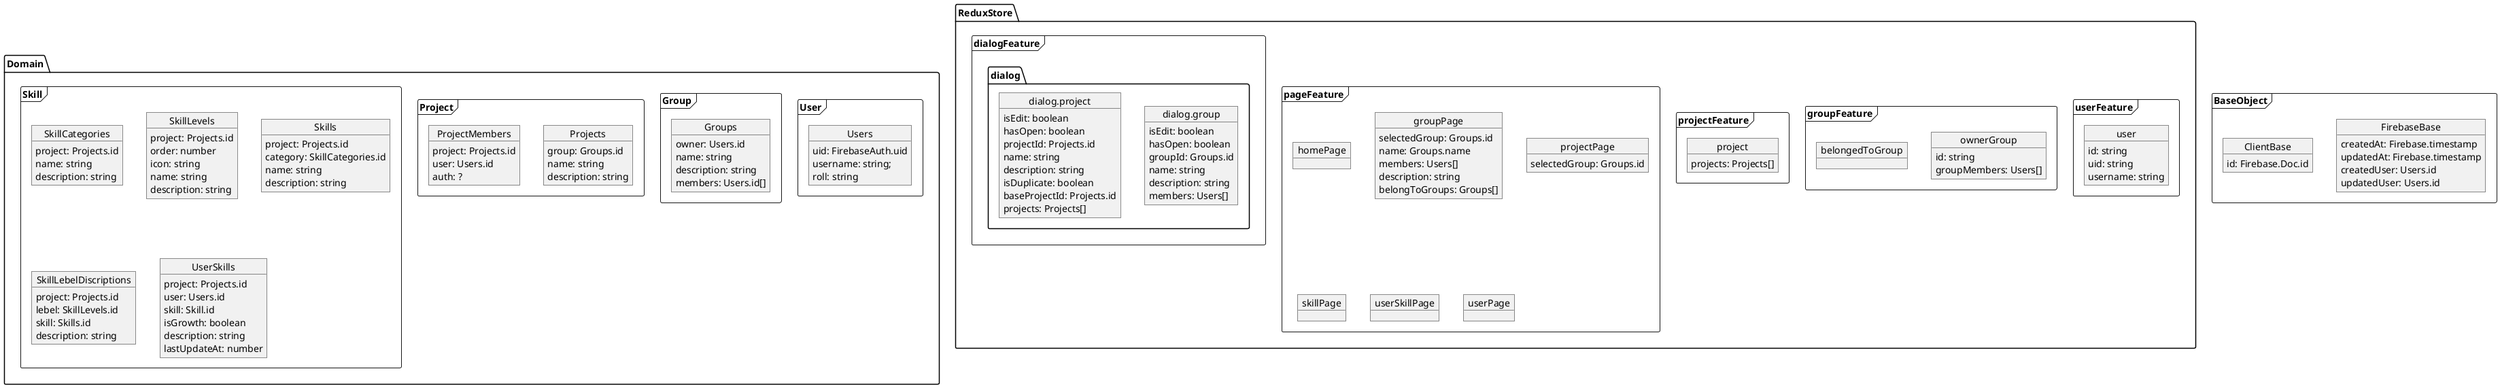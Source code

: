 @startuml schema-diagram

frame BaseObject {
	' FirebaseBaseObject
	object FirebaseBase {
		createdAt: Firebase.timestamp
		updatedAt: Firebase.timestamp
		createdUser: Users.id
		updatedUser: Users.id
	}
	object ClientBase {
		id: Firebase.Doc.id
	}
}

package Domain {
	frame User {
		object Users {
			uid: FirebaseAuth.uid
			username: string;
			roll: string
		}
	}

	frame Group {
		object Groups {
			owner: Users.id
			name: string
			description: string
			members: Users.id[]
		}
	}

	frame Project { 
		object Projects {
			group: Groups.id
			name: string
			description: string
		}

		object ProjectMembers {
			project: Projects.id
			user: Users.id
			auth: ?
		}
	}

	frame Skill { 
		object SkillCategories {
			project: Projects.id
			name: string
			description: string
		}

		object SkillLevels {
			project: Projects.id
			order: number
			icon: string
			name: string
			description: string
		}

		object Skills {
			project: Projects.id
			category: SkillCategories.id
			name: string
			description: string
		}

		object SkillLebelDiscriptions {
			project: Projects.id
			lebel: SkillLevels.id
			skill: Skills.id
			description: string
		}

		object UserSkills {
			project: Projects.id
			user: Users.id
			skill: Skill.id
			isGrowth: boolean
			description: string
			lastUpdateAt: number
		}
	}
}

package ReduxStore {
	frame userFeature {
		object user {
			id: string
			uid: string
			username: string
		}
	}

	frame groupFeature {
		object ownerGroup {
			id: string
			groupMembers: Users[]
		}
		object belongedToGroup {
		}
	}

	frame projectFeature {
		object project {
			projects: Projects[]
		}
	}

	frame pageFeature {
		object homePage {

		}
		object groupPage {
			selectedGroup: Groups.id
			name: Groups.name
			members: Users[]
			description: string
			belongToGroups: Groups[]
		}
		object projectPage {
			selectedGroup: Groups.id
		}
		object skillPage {

		}
		object userSkillPage {

		}
		object userPage {

		}
	}

	frame dialogFeature {
		object dialog.group {
			isEdit: boolean
			hasOpen: boolean
			groupId: Groups.id
			name: string
			description: string
			members: Users[]
		}
		object dialog.project {
			isEdit: boolean
			hasOpen: boolean
			projectId: Projects.id
			name: string
			description: string
			isDuplicate: boolean
			baseProjectId: Projects.id
			projects: Projects[]
		}
	}
}

@enduml